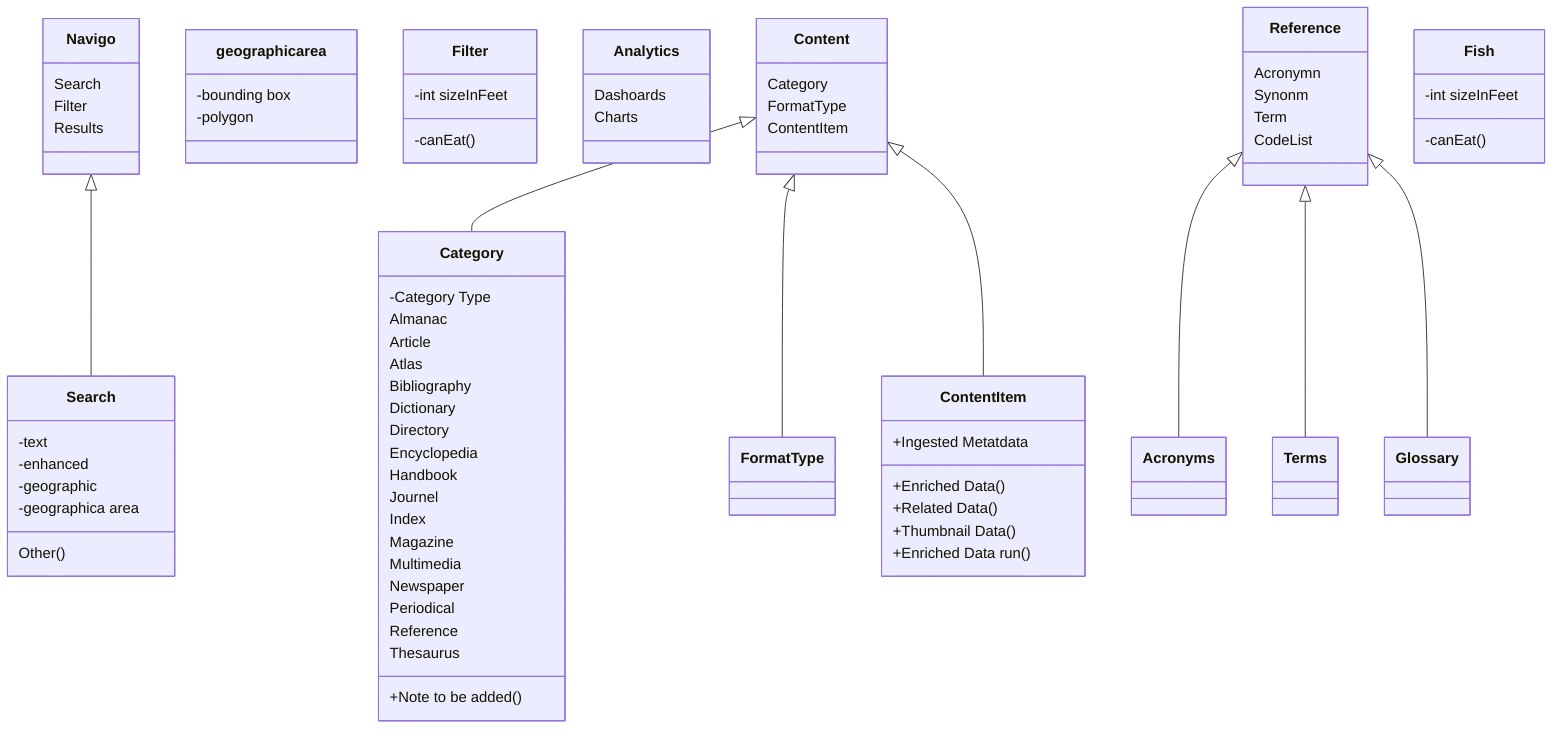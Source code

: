 classDiagram
    Navigo : Search
    Navigo : Filter
    Navigo : Results
    Navigo <|-- Search

    class Search{
      -text
      -enhanced
      -geographic
      -geographica area

     Other()
    }

        class geographic area{

        -bounding box

        -polygon

        }

    class Filter{

      -int sizeInFeet

      -canEat()

    }

 

    Analytics : Dashoards

    Analytics : Charts

 

    Content : Category

    Content : FormatType

    Content : ContentItem

 

    Content <|-- Category

    Content <|-- FormatType

    Content <|-- ContentItem

 

   Reference <|-- Acronyms

   Reference <|-- Terms

   Reference <|-- Glossary

 

    Reference : Acronymn

    Reference : Synonm

    Reference : Term

    Reference : CodeList

    class Category{

       -Category Type

        Almanac

        Article

        Atlas

        Bibliography

        Dictionary

        Directory

        Encyclopedia

        Handbook

        Journel

        Index

        Magazine

        Multimedia

        Newspaper

        Periodical

        Reference

        Thesaurus

      +Note to be added ()

    }

    class Fish{

      -int sizeInFeet

      -canEat()

    }

    class ContentItem{

      +Ingested Metatdata

      +Enriched Data()

      +Related  Data()

      +Thumbnail Data()

      +Enriched Data run()      

    }